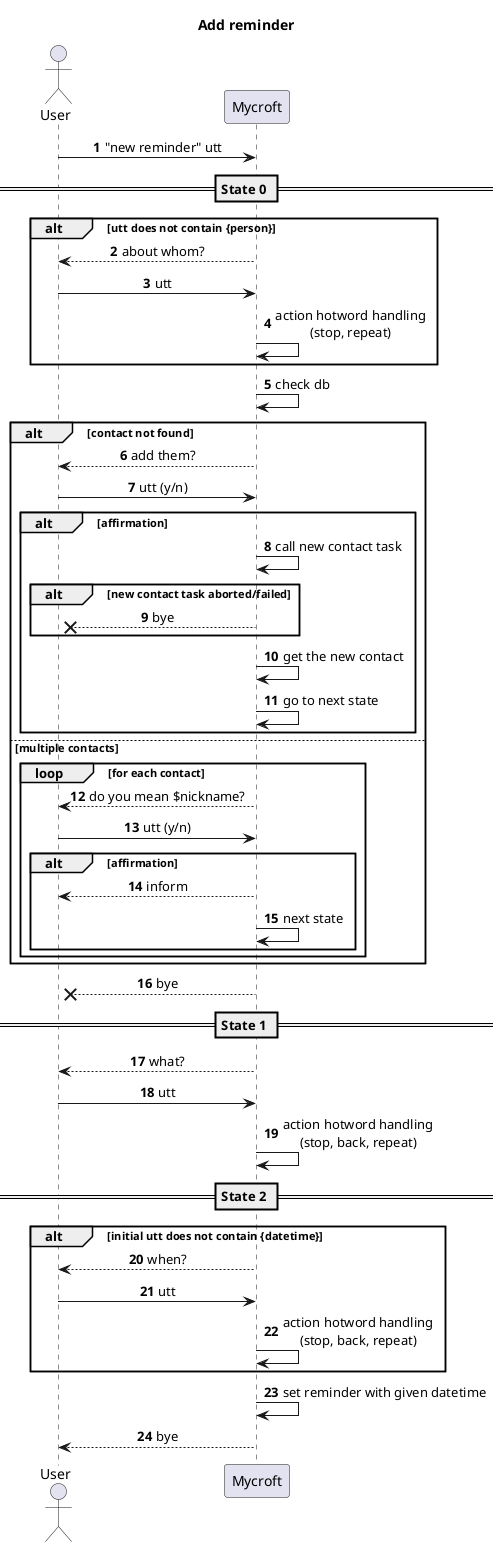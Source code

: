 @startuml add reminder
skinparam SequenceMessageAlignment center
autonumber

title Add reminder

actor User as u
participant Mycroft as m

u -> m: "new reminder" utt

== State 0 ==
alt utt does not contain {person}
    m --> u: about whom?
    u -> m: utt
    m -> m: action hotword handling\n(stop, repeat)
end

m -> m: check db

alt contact not found
    m --> u: add them?
    u -> m: utt (y/n)
    alt affirmation
        m -> m: call new contact task
        alt new contact task aborted/failed
            m --x u: bye
        end
        m -> m: get the new contact
        m -> m: go to next state
    end
else multiple contacts
    loop for each contact
        m --> u: do you mean $nickname?
        u -> m: utt (y/n)
        alt affirmation
            m --> u: inform
            m -> m: next state
        end
    end
end
m --x u: bye

== State 1 ==
m --> u: what?
u -> m: utt
m -> m: action hotword handling\n(stop, back, repeat)

== State 2 ==
alt initial utt does not contain {datetime}
    m --> u: when?
    u -> m: utt
    m -> m: action hotword handling\n(stop, back, repeat)
end

m -> m: set reminder with given datetime

m --> u: bye

@enduml